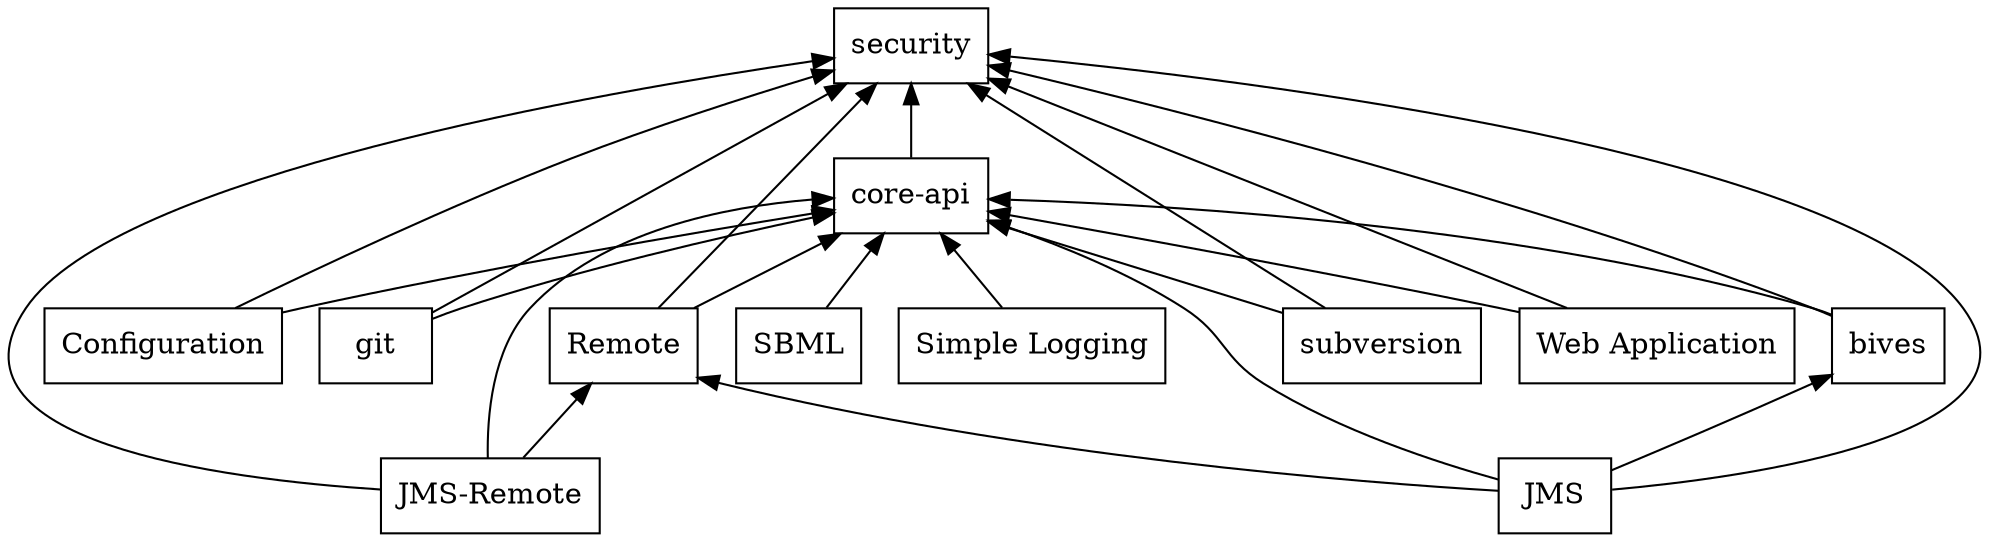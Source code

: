 digraph PluginDependencies {
rankdir=BT;

    node [shape=box];
    color=white;

    // without dependencies
    "security" [label=security];

    // plugins depending security
    "coreApi"[label="core-api"];
    "coreApi" -> "security";

    // plugins depending core-api
    "simpleLogging" [label="Simple Logging"];
    "sbml" [label="SBML"];
    "sbml" -> "coreApi";
    "simpleLogging" -> "coreApi";

    // plugins depending core-api and security
    "conf" [label="Configuration"];
    "remote" [label="Remote"];
    "git" [label="git"];
    "svn" [label="subversion"];
    "bives" [label=bives];
    "webapp" [label="Web Application"];
    "conf" -> "coreApi";
    "conf" -> "security";
    "remote" -> "coreApi";
    "remote" -> "security";
    "git" -> "coreApi";
    "git" -> "security";
    "svn" -> "coreApi";
    "svn" -> "security";
    "bives" -> "coreApi";
    "bives" -> "security";
    "webapp" -> "coreApi";
    "webapp" -> "security";

    // plugins depending core-api, security and remote
    "jmsRemote" [label="JMS-Remote"];

    "jmsRemote" -> "coreApi";
    "jmsRemote" -> "security";
    "jmsRemote" -> "remote";

    // plugins depending core-api, security, remote and bives
    "jms" [label=JMS];
    "jms" -> "coreApi";
    "jms" -> "security";
    "jms" -> "remote";
    "jms" -> "bives";
}
